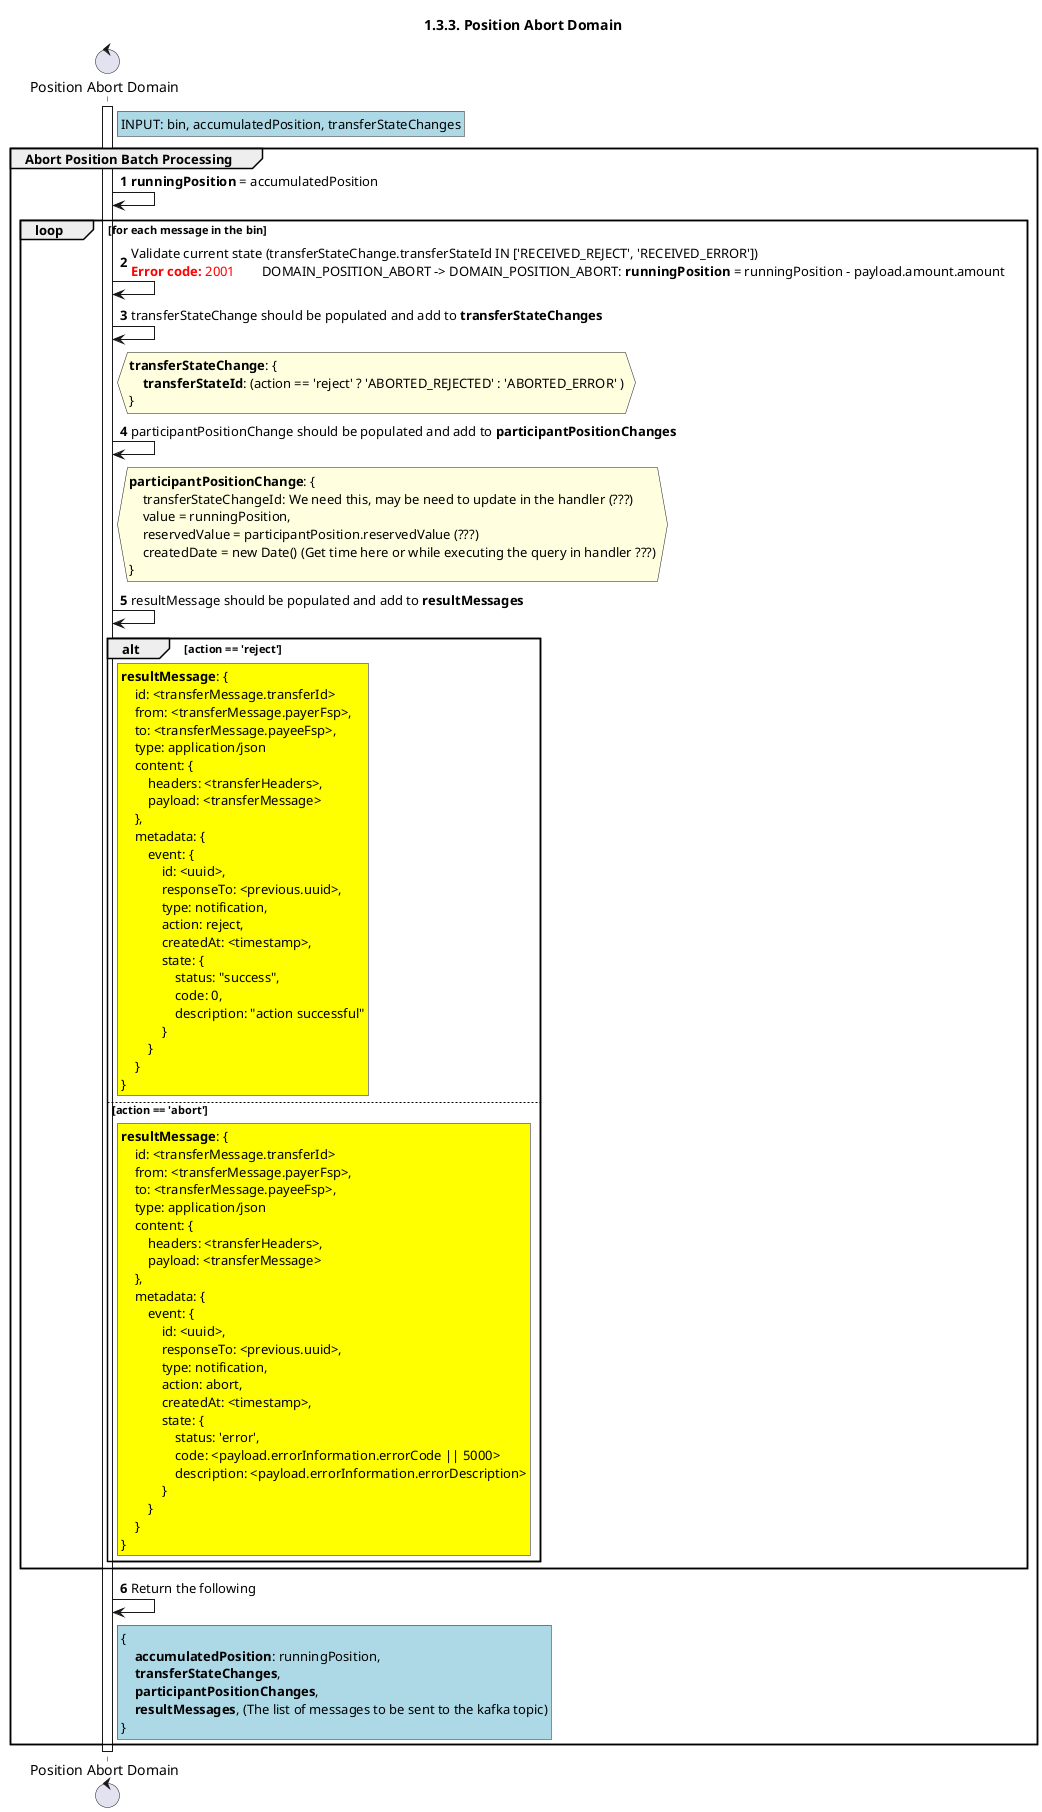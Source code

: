 /'*****
 License
 --------------
 Copyright © 2017 Bill & Melinda Gates Foundation
 The Mojaloop files are made available by the Bill & Melinda Gates Foundation under the Apache License, Version 2.0 (the "License") and you may not use these files except in compliance with the License. You may obtain a copy of the License at
 http://www.apache.org/licenses/LICENSE-2.0
 Unless required by applicable law or agreed to in writing, the Mojaloop files are distributed on an "AS IS" BASIS, WITHOUT WARRANTIES OR CONDITIONS OF ANY KIND, either express or implied. See the License for the specific language governing permissions and limitations under the License.
 Contributors
 --------------
 This is the official list of the Mojaloop project contributors for this file.
 Names of the original copyright holders (individuals or organizations)
 should be listed with a '*' in the first column. People who have
 contributed from an organization can be listed under the organization
 that actually holds the copyright for their contributions (see the
 Gates Foundation organization for an example). Those individuals should have
 their names indented and be marked with a '-'. Email address can be added
 optionally within square brackets <email>.
 * Gates Foundation
 - Name Surname <name.surname@gatesfoundation.com>

 * Rajiv Mothilal <rajiv.mothilal@modusbox.com>
 * Georgi Georgiev <georgi.georgiev@modusbox.com>
 * Sam Kummary <sam@modusbox.com>
 * Vijay Kumar <vijaya.guthi@infitx.com>
 -------------
 ******'/

@startuml
' declate title
title 1.3.3. Position Abort Domain

autonumber

' Actor Keys:
'   boundary - APIs/Interfaces, etc
'   collections - Kafka Topics
'   control - Kafka Consumers
'   entity - Database Access Objects
'   database - Database Persistence Store

' declare actors
control "Position Abort Domain" as DOMAIN_POSITION_ABORT

' start flow
activate DOMAIN_POSITION_ABORT
rnote right of DOMAIN_POSITION_ABORT #lightblue
    INPUT: bin, accumulatedPosition, transferStateChanges
end note
group Abort Position Batch Processing
    DOMAIN_POSITION_ABORT -> DOMAIN_POSITION_ABORT: **runningPosition** = accumulatedPosition
    loop for each message in the bin
        DOMAIN_POSITION_ABORT -> DOMAIN_POSITION_ABORT: Validate current state (transferStateChange.transferStateId IN ['RECEIVED_REJECT', 'RECEIVED_ERROR'])\n<color #FF0000><b>Error code:</b> 2001</color>        DOMAIN_POSITION_ABORT -> DOMAIN_POSITION_ABORT: **runningPosition** = runningPosition - payload.amount.amount
        DOMAIN_POSITION_ABORT -> DOMAIN_POSITION_ABORT: transferStateChange should be populated and add to **transferStateChanges**
        hnote right of DOMAIN_POSITION_ABORT #lightyellow
            **transferStateChange**: {
                **transferStateId**: (action == 'reject' ? 'ABORTED_REJECTED' : 'ABORTED_ERROR' )
            }
        end note
        DOMAIN_POSITION_ABORT -> DOMAIN_POSITION_ABORT: participantPositionChange should be populated and add to **participantPositionChanges**
        hnote right of DOMAIN_POSITION_ABORT #lightyellow
            **participantPositionChange**: {
                transferStateChangeId: We need this, may be need to update in the handler (???)
                value = runningPosition,
                reservedValue = participantPosition.reservedValue (???)
                createdDate = new Date() (Get time here or while executing the query in handler ???)
            }
        end note
        DOMAIN_POSITION_ABORT -> DOMAIN_POSITION_ABORT: resultMessage should be populated and add to **resultMessages**
        alt action == 'reject'
            rnote right of DOMAIN_POSITION_ABORT #yellow
                **resultMessage**: {
                    id: <transferMessage.transferId>
                    from: <transferMessage.payerFsp>,
                    to: <transferMessage.payeeFsp>,
                    type: application/json
                    content: {
                        headers: <transferHeaders>,
                        payload: <transferMessage>
                    },
                    metadata: {
                        event: {
                            id: <uuid>,
                            responseTo: <previous.uuid>,
                            type: notification,
                            action: reject,
                            createdAt: <timestamp>,
                            state: {
                                status: "success",
                                code: 0,
                                description: "action successful"
                            }
                        }
                    }
                }
            end note
        else action == 'abort'
            rnote right of DOMAIN_POSITION_ABORT #yellow
                **resultMessage**: {
                    id: <transferMessage.transferId>
                    from: <transferMessage.payerFsp>,
                    to: <transferMessage.payeeFsp>,
                    type: application/json
                    content: {
                        headers: <transferHeaders>,
                        payload: <transferMessage>
                    },
                    metadata: {
                        event: {
                            id: <uuid>,
                            responseTo: <previous.uuid>,
                            type: notification,
                            action: abort,
                            createdAt: <timestamp>,
                            state: {
                                status: 'error',
                                code: <payload.errorInformation.errorCode || 5000>
                                description: <payload.errorInformation.errorDescription>
                            }
                        }
                    }
                }
            end note
        end
    end
   
    DOMAIN_POSITION_ABORT -> DOMAIN_POSITION_ABORT: Return the following
    rnote right of DOMAIN_POSITION_ABORT #lightblue
    {
        **accumulatedPosition**: runningPosition,
        **transferStateChanges**,
        **participantPositionChanges**,
        **resultMessages**, (The list of messages to be sent to the kafka topic)
    }
    end note
end
deactivate DOMAIN_POSITION_ABORT
@enduml
